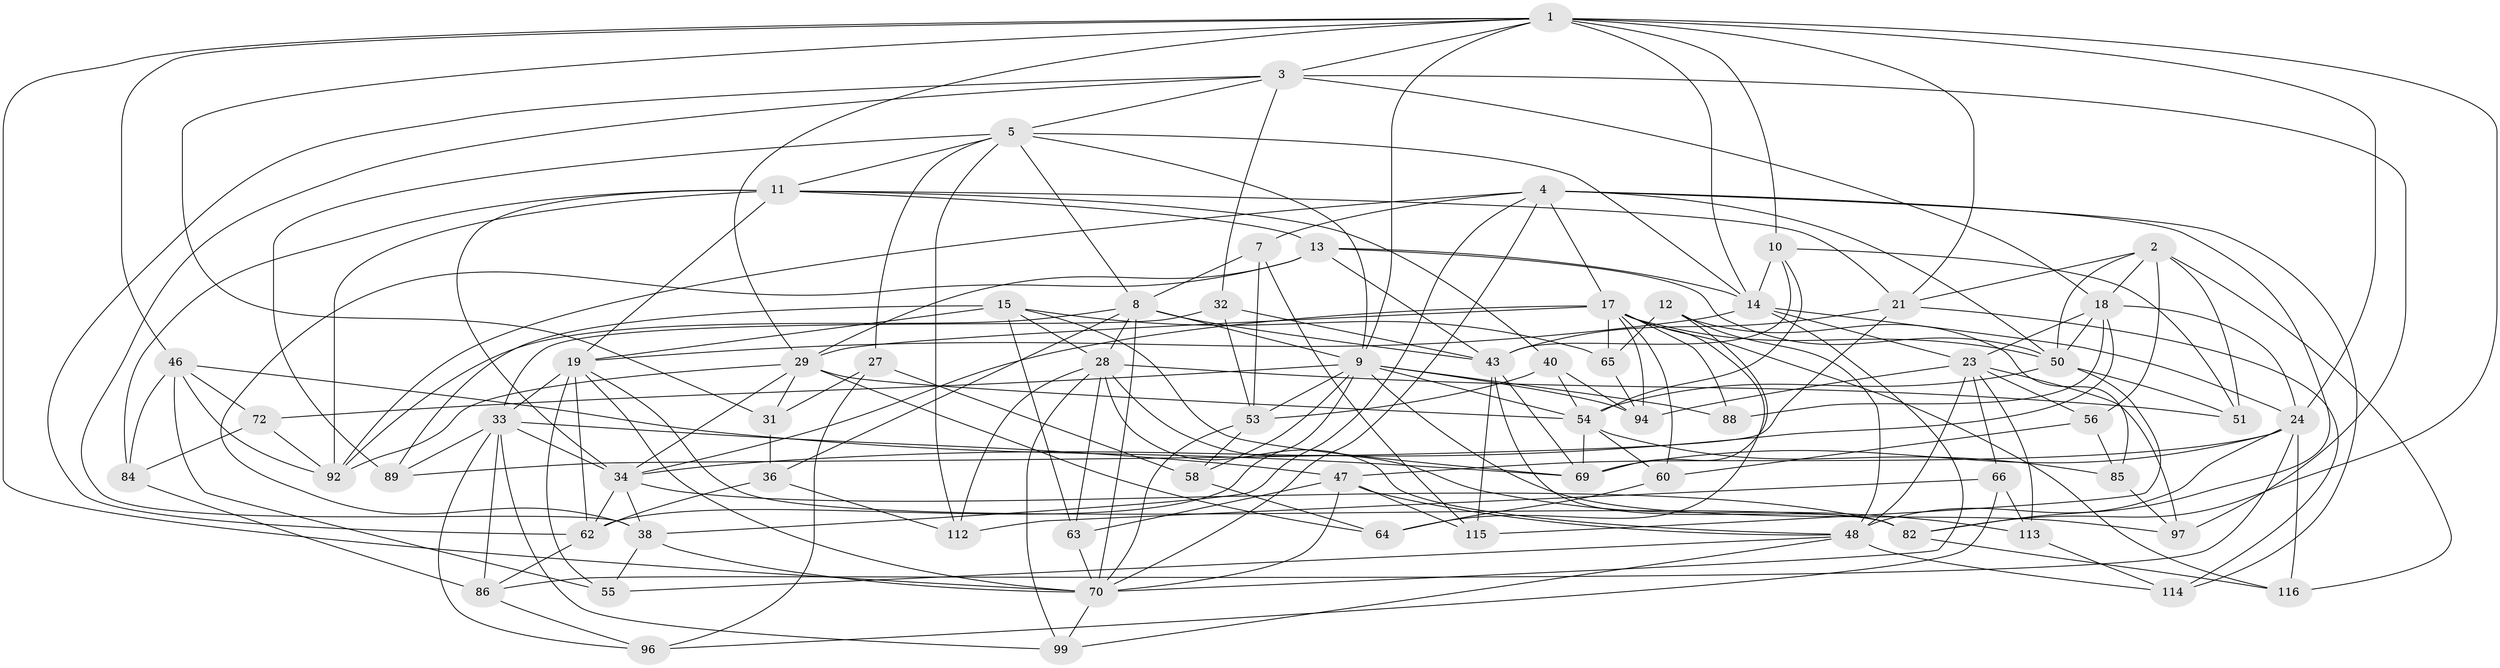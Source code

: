 // original degree distribution, {4: 1.0}
// Generated by graph-tools (version 1.1) at 2025/16/03/09/25 04:16:12]
// undirected, 66 vertices, 193 edges
graph export_dot {
graph [start="1"]
  node [color=gray90,style=filled];
  1 [super="+16+93"];
  2 [super="+59"];
  3 [super="+124+41"];
  4 [super="+87"];
  5 [super="+30+6"];
  7;
  8 [super="+117+45"];
  9 [super="+37+25+22"];
  10 [super="+26"];
  11 [super="+42+100"];
  12;
  13 [super="+123"];
  14 [super="+20"];
  15 [super="+35"];
  17 [super="+105+126+71"];
  18 [super="+78+74"];
  19 [super="+44+61"];
  21 [super="+128"];
  23 [super="+49+111"];
  24 [super="+122+90"];
  27;
  28 [super="+80"];
  29 [super="+77"];
  31;
  32;
  33 [super="+52"];
  34 [super="+68+83"];
  36;
  38 [super="+39"];
  40;
  43 [super="+119+79"];
  46 [super="+133"];
  47 [super="+57"];
  48 [super="+125"];
  50 [super="+76"];
  51;
  53 [super="+120"];
  54 [super="+110+67"];
  55;
  56;
  58;
  60;
  62 [super="+73"];
  63;
  64;
  65;
  66;
  69 [super="+101"];
  70 [super="+81"];
  72;
  82 [super="+95"];
  84;
  85;
  86 [super="+103"];
  88;
  89;
  92 [super="+104"];
  94 [super="+121"];
  96;
  97;
  99;
  112;
  113;
  114;
  115;
  116;
  1 -- 82;
  1 -- 21;
  1 -- 3;
  1 -- 31;
  1 -- 46;
  1 -- 10 [weight=2];
  1 -- 9;
  1 -- 70;
  1 -- 14;
  1 -- 29;
  1 -- 24;
  2 -- 56;
  2 -- 116;
  2 -- 51;
  2 -- 50;
  2 -- 21;
  2 -- 18;
  3 -- 97;
  3 -- 32;
  3 -- 18 [weight=2];
  3 -- 62;
  3 -- 38;
  3 -- 5;
  4 -- 92;
  4 -- 7;
  4 -- 50;
  4 -- 17;
  4 -- 82;
  4 -- 114;
  4 -- 38;
  4 -- 70;
  5 -- 8;
  5 -- 112;
  5 -- 9;
  5 -- 11;
  5 -- 14;
  5 -- 27;
  5 -- 89;
  7 -- 115;
  7 -- 8;
  7 -- 53;
  8 -- 36;
  8 -- 9;
  8 -- 92;
  8 -- 70;
  8 -- 28;
  8 -- 43;
  9 -- 88;
  9 -- 53;
  9 -- 72;
  9 -- 94;
  9 -- 62 [weight=2];
  9 -- 54;
  9 -- 58;
  9 -- 97;
  10 -- 51;
  10 -- 43;
  10 -- 54;
  10 -- 14;
  11 -- 40;
  11 -- 19;
  11 -- 84;
  11 -- 34;
  11 -- 21;
  11 -- 92;
  11 -- 13;
  12 -- 85;
  12 -- 69;
  12 -- 65;
  12 -- 48;
  13 -- 14;
  13 -- 29;
  13 -- 50;
  13 -- 43;
  13 -- 38;
  14 -- 23;
  14 -- 70;
  14 -- 19;
  14 -- 24;
  15 -- 63;
  15 -- 69;
  15 -- 19;
  15 -- 65;
  15 -- 89;
  15 -- 28;
  17 -- 65;
  17 -- 50;
  17 -- 88 [weight=2];
  17 -- 29;
  17 -- 94 [weight=2];
  17 -- 64;
  17 -- 34;
  17 -- 60;
  17 -- 116;
  18 -- 34;
  18 -- 24;
  18 -- 23;
  18 -- 88;
  18 -- 50;
  19 -- 55;
  19 -- 82;
  19 -- 33;
  19 -- 62;
  19 -- 70;
  21 -- 89;
  21 -- 114;
  21 -- 43;
  23 -- 113;
  23 -- 48;
  23 -- 94;
  23 -- 56;
  23 -- 97;
  23 -- 66;
  24 -- 116;
  24 -- 48;
  24 -- 86;
  24 -- 47;
  24 -- 69;
  27 -- 96;
  27 -- 58;
  27 -- 31;
  28 -- 112;
  28 -- 113;
  28 -- 48;
  28 -- 51;
  28 -- 99;
  28 -- 63;
  29 -- 54;
  29 -- 64;
  29 -- 34;
  29 -- 31;
  29 -- 92;
  31 -- 36;
  32 -- 53;
  32 -- 43;
  32 -- 33;
  33 -- 96;
  33 -- 34;
  33 -- 99;
  33 -- 86;
  33 -- 89;
  33 -- 47;
  34 -- 38;
  34 -- 62;
  34 -- 82;
  36 -- 112;
  36 -- 62;
  38 -- 55;
  38 -- 70;
  40 -- 94;
  40 -- 54;
  40 -- 53;
  43 -- 69;
  43 -- 115;
  43 -- 82;
  46 -- 72;
  46 -- 92;
  46 -- 55;
  46 -- 84;
  46 -- 69;
  47 -- 63;
  47 -- 48;
  47 -- 115;
  47 -- 70;
  48 -- 114;
  48 -- 99;
  48 -- 55;
  50 -- 51;
  50 -- 115;
  50 -- 54;
  53 -- 58;
  53 -- 70;
  54 -- 60;
  54 -- 85;
  54 -- 69;
  56 -- 85;
  56 -- 60;
  58 -- 64;
  60 -- 64;
  62 -- 86 [weight=2];
  63 -- 70;
  65 -- 94;
  66 -- 113;
  66 -- 96;
  66 -- 112;
  70 -- 99;
  72 -- 84;
  72 -- 92;
  82 -- 116;
  84 -- 86;
  85 -- 97;
  86 -- 96;
  113 -- 114;
}
